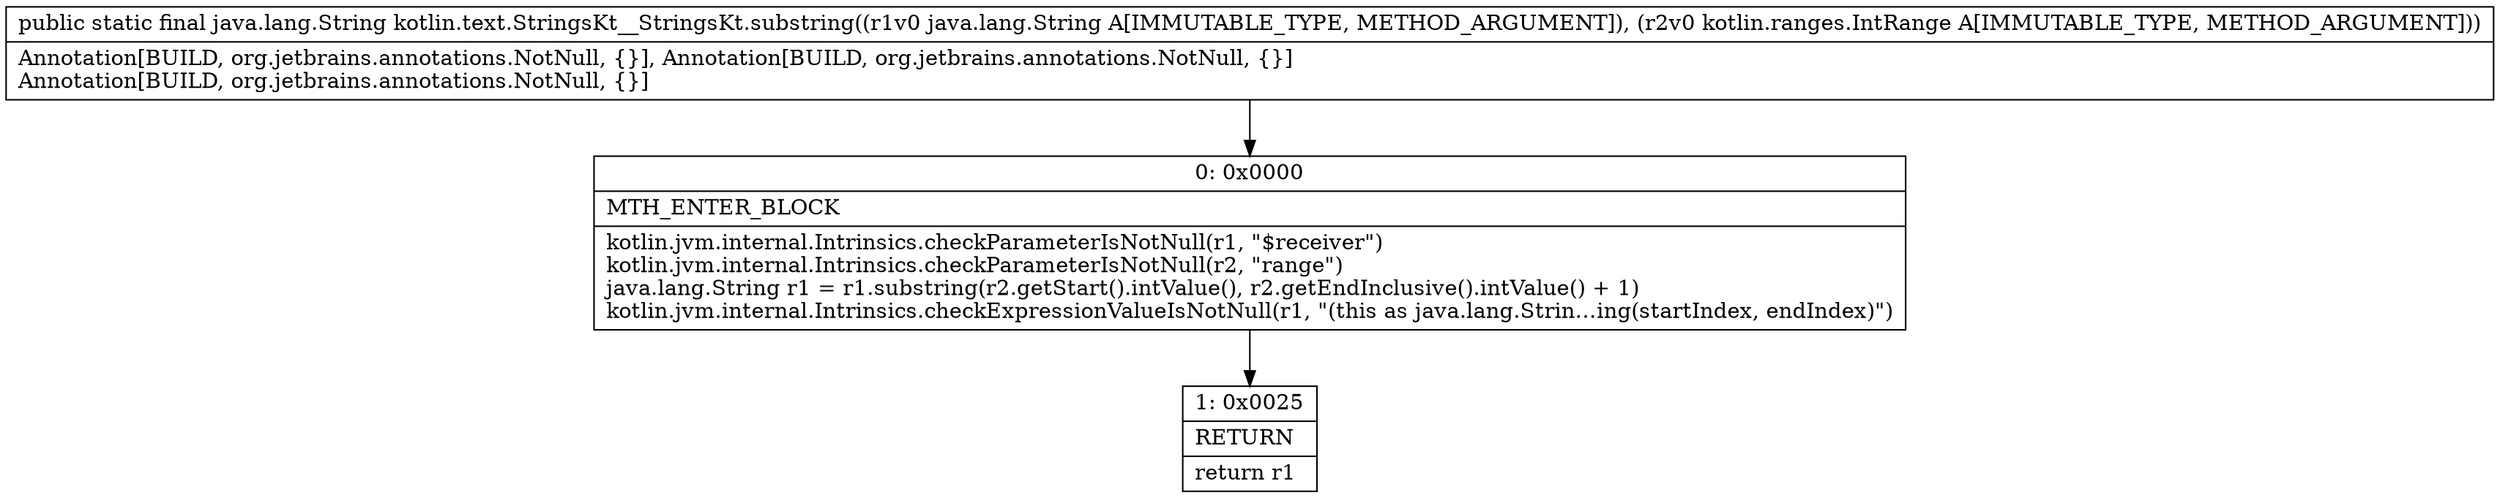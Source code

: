 digraph "CFG forkotlin.text.StringsKt__StringsKt.substring(Ljava\/lang\/String;Lkotlin\/ranges\/IntRange;)Ljava\/lang\/String;" {
Node_0 [shape=record,label="{0\:\ 0x0000|MTH_ENTER_BLOCK\l|kotlin.jvm.internal.Intrinsics.checkParameterIsNotNull(r1, \"$receiver\")\lkotlin.jvm.internal.Intrinsics.checkParameterIsNotNull(r2, \"range\")\ljava.lang.String r1 = r1.substring(r2.getStart().intValue(), r2.getEndInclusive().intValue() + 1)\lkotlin.jvm.internal.Intrinsics.checkExpressionValueIsNotNull(r1, \"(this as java.lang.Strin…ing(startIndex, endIndex)\")\l}"];
Node_1 [shape=record,label="{1\:\ 0x0025|RETURN\l|return r1\l}"];
MethodNode[shape=record,label="{public static final java.lang.String kotlin.text.StringsKt__StringsKt.substring((r1v0 java.lang.String A[IMMUTABLE_TYPE, METHOD_ARGUMENT]), (r2v0 kotlin.ranges.IntRange A[IMMUTABLE_TYPE, METHOD_ARGUMENT]))  | Annotation[BUILD, org.jetbrains.annotations.NotNull, \{\}], Annotation[BUILD, org.jetbrains.annotations.NotNull, \{\}]\lAnnotation[BUILD, org.jetbrains.annotations.NotNull, \{\}]\l}"];
MethodNode -> Node_0;
Node_0 -> Node_1;
}

